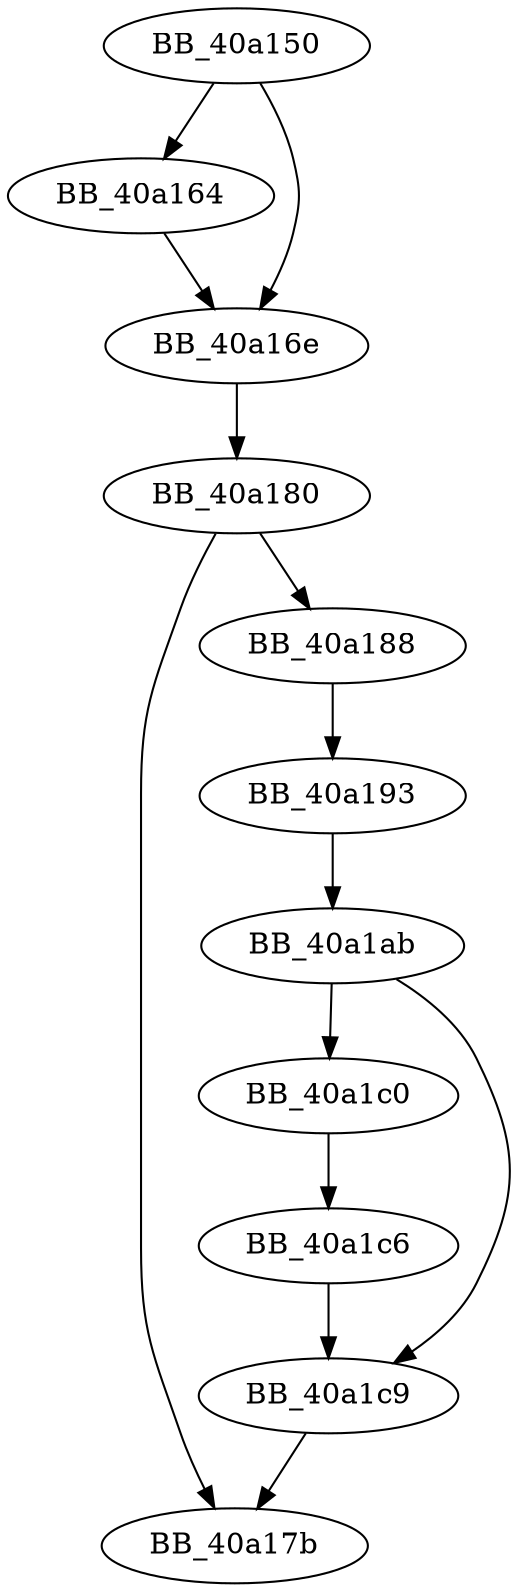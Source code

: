 DiGraph sub_40A150{
BB_40a150->BB_40a164
BB_40a150->BB_40a16e
BB_40a164->BB_40a16e
BB_40a16e->BB_40a180
BB_40a180->BB_40a17b
BB_40a180->BB_40a188
BB_40a188->BB_40a193
BB_40a193->BB_40a1ab
BB_40a1ab->BB_40a1c0
BB_40a1ab->BB_40a1c9
BB_40a1c0->BB_40a1c6
BB_40a1c6->BB_40a1c9
BB_40a1c9->BB_40a17b
}
